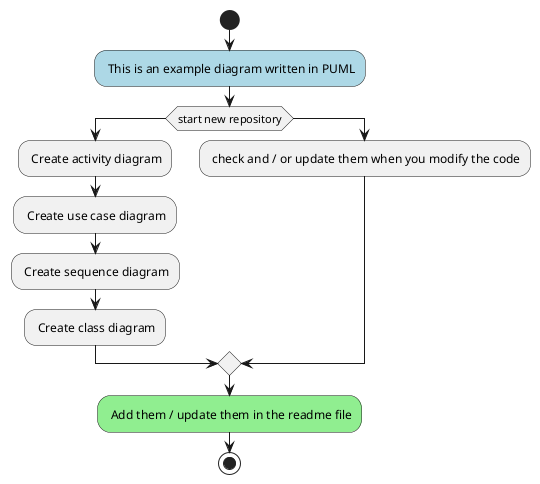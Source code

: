 @startuml create_diagram
start
#LightBlue : This is an example diagram written in PUML;
if(start new repository) then
    : Create activity diagram;
    : Create use case diagram;
    : Create sequence diagram;
    : Create class diagram;
else
    : check and / or update them when you modify the code;
endif
#LightGreen : Add them / update them in the readme file;
stop
@enduml